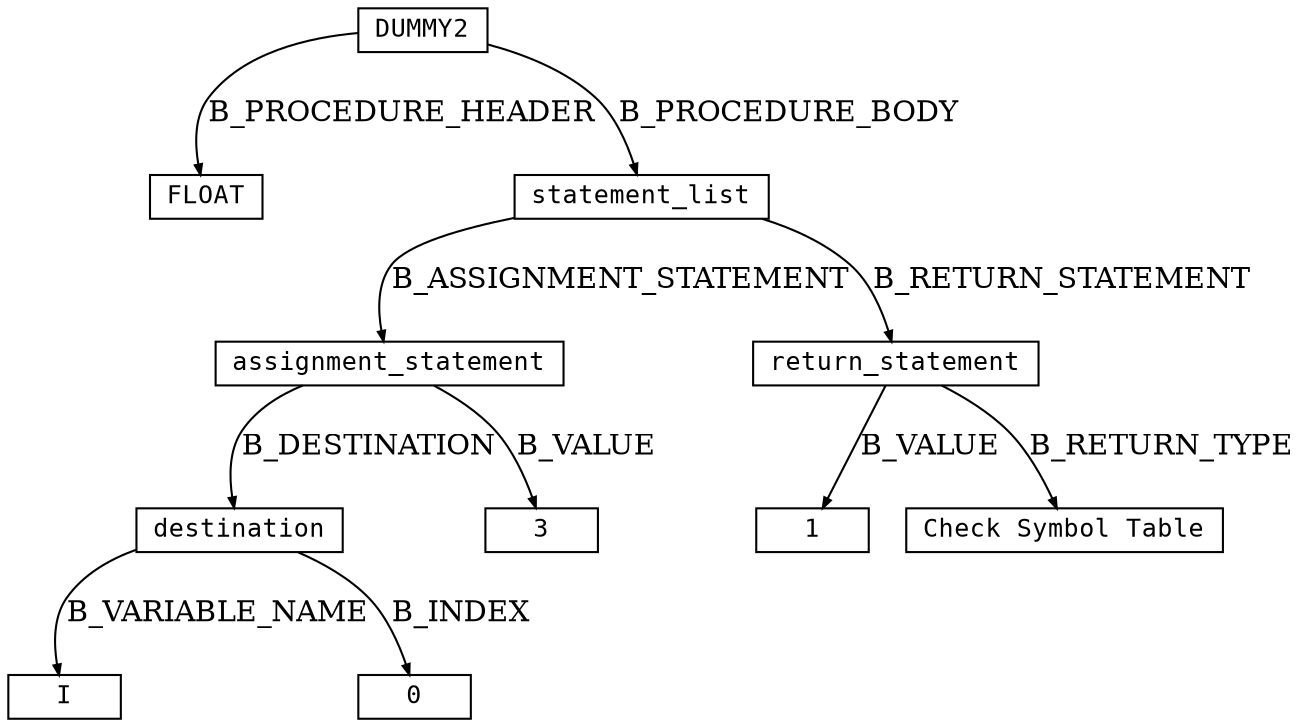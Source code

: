 digraph parsetree {
  node [shape=box, fontsize=12, fontname="Courier", height=.1];
  ranksep=.6;
  edge [arrowsize=.5]
  node1 [label="DUMMY2"]
  node2 [label="FLOAT"]
  node1 -> node2 [ label= "B_PROCEDURE_HEADER" ];
  node3 [label="statement_list"]
  node1 -> node3 [ label= "B_PROCEDURE_BODY" ];
  node4 [label="assignment_statement"]
  node3 -> node4 [ label= "B_ASSIGNMENT_STATEMENT" ];
  node5 [label="return_statement"]
  node3 -> node5 [ label= "B_RETURN_STATEMENT" ];
  node6 [label="destination"]
  node4 -> node6 [ label= "B_DESTINATION" ];
  node7 [label="3"]
  node4 -> node7 [ label= "B_VALUE" ];
  node8 [label="1"]
  node5 -> node8 [ label= "B_VALUE" ];
  node9 [label="Check Symbol Table"]
  node5 -> node9 [ label= "B_RETURN_TYPE" ];
  node10 [label="I"]
  node6 -> node10 [ label= "B_VARIABLE_NAME" ];
  node11 [label="0"]
  node6 -> node11 [ label= "B_INDEX" ];
}
